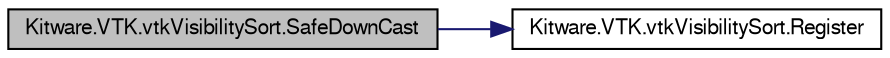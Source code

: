 digraph G
{
  bgcolor="transparent";
  edge [fontname="FreeSans",fontsize="10",labelfontname="FreeSans",labelfontsize="10"];
  node [fontname="FreeSans",fontsize="10",shape=record];
  rankdir="LR";
  Node1 [label="Kitware.VTK.vtkVisibilitySort.SafeDownCast",height=0.2,width=0.4,color="black", fillcolor="grey75", style="filled" fontcolor="black"];
  Node1 -> Node2 [color="midnightblue",fontsize="10",style="solid",fontname="FreeSans"];
  Node2 [label="Kitware.VTK.vtkVisibilitySort.Register",height=0.2,width=0.4,color="black",URL="$class_kitware_1_1_v_t_k_1_1vtk_visibility_sort.html#aec0d15eeb245ee517041d18c30c458e1",tooltip="Overwritten to enable garbage collection."];
}
